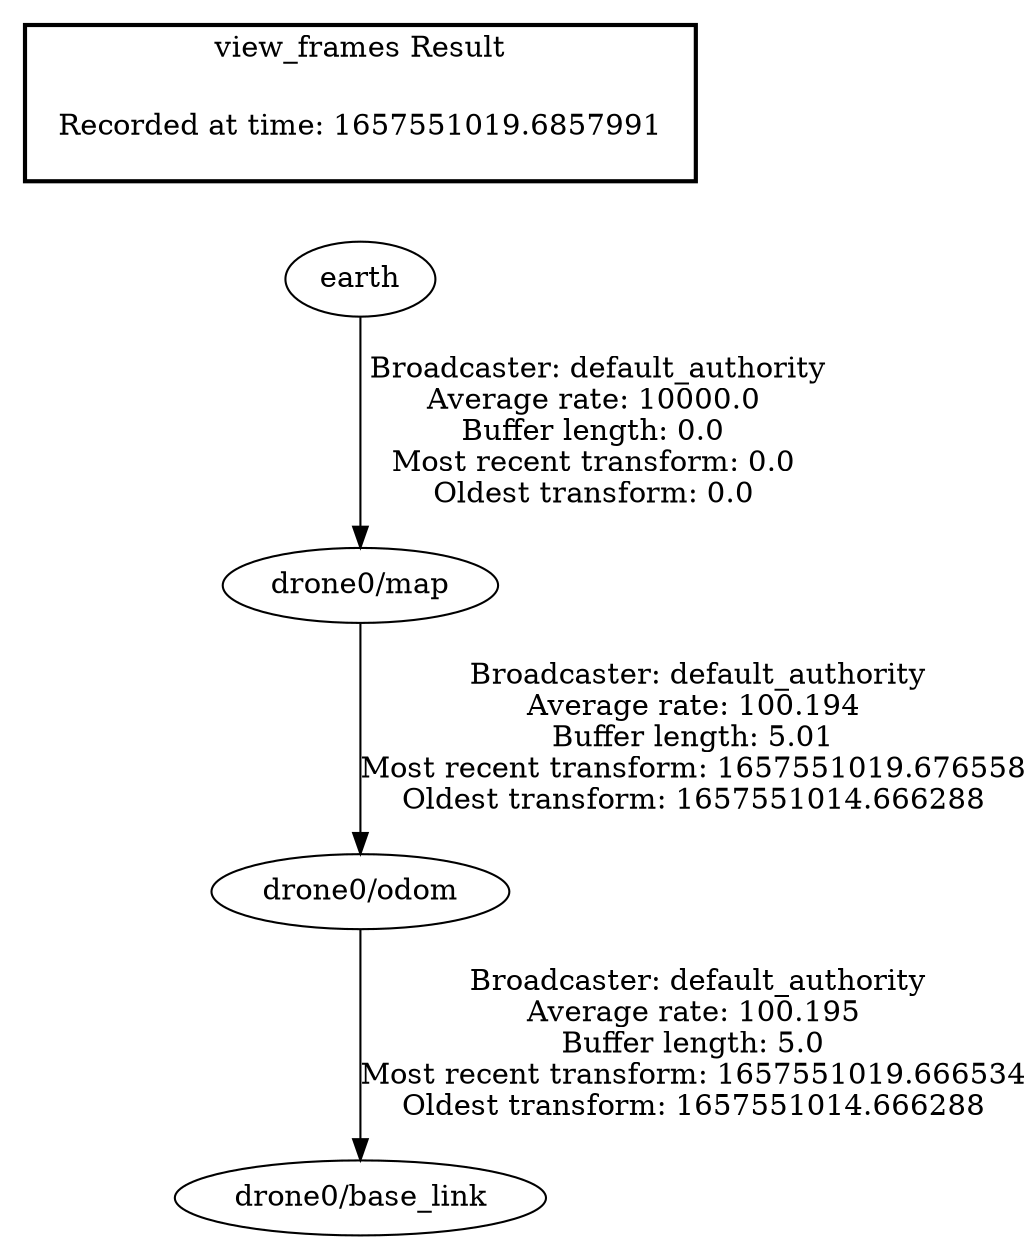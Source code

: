 digraph G {
"drone0/map" -> "drone0/odom"[label=" Broadcaster: default_authority\nAverage rate: 100.194\nBuffer length: 5.01\nMost recent transform: 1657551019.676558\nOldest transform: 1657551014.666288\n"];
"earth" -> "drone0/map"[label=" Broadcaster: default_authority\nAverage rate: 10000.0\nBuffer length: 0.0\nMost recent transform: 0.0\nOldest transform: 0.0\n"];
"drone0/odom" -> "drone0/base_link"[label=" Broadcaster: default_authority\nAverage rate: 100.195\nBuffer length: 5.0\nMost recent transform: 1657551019.666534\nOldest transform: 1657551014.666288\n"];
edge [style=invis];
 subgraph cluster_legend { style=bold; color=black; label ="view_frames Result";
"Recorded at time: 1657551019.6857991"[ shape=plaintext ] ;
}->"earth";
}
